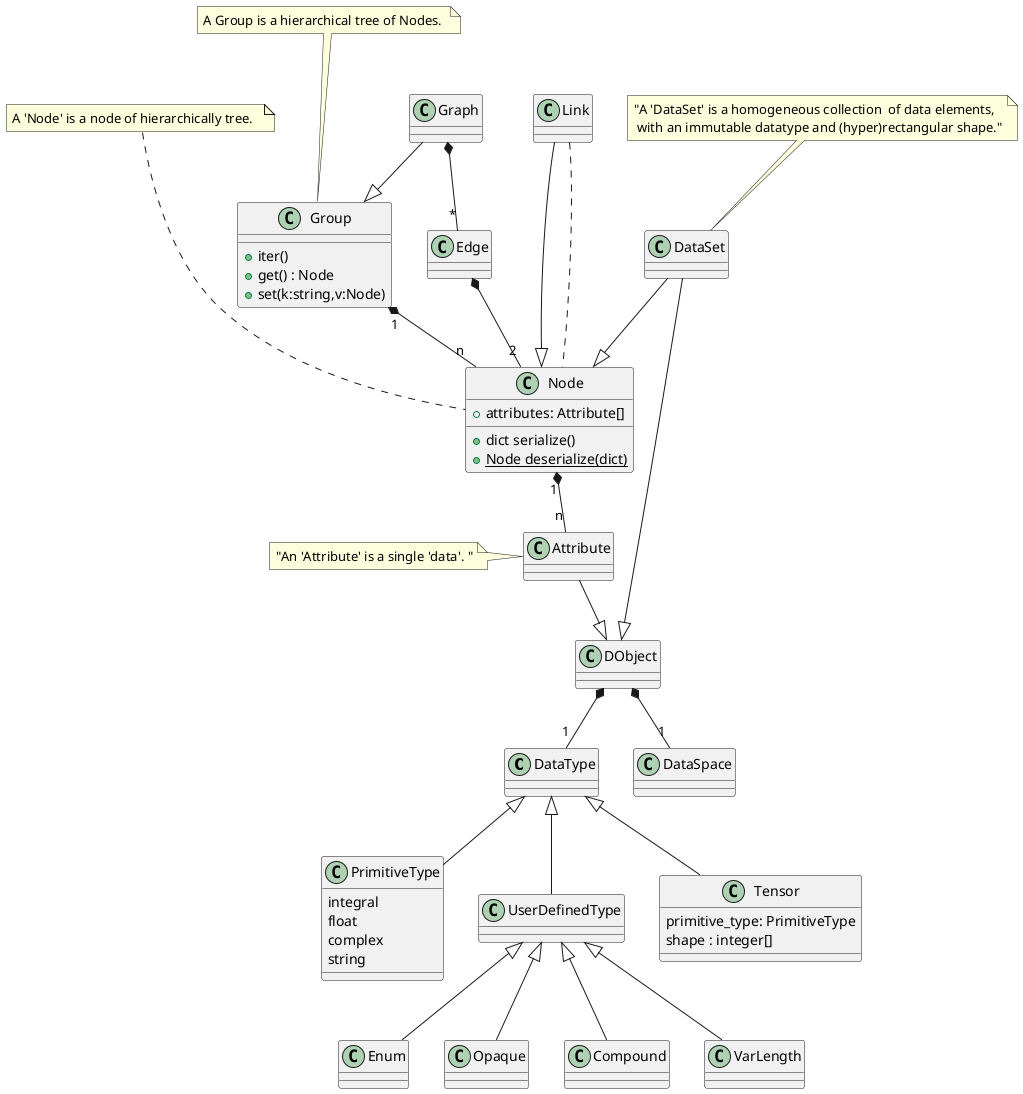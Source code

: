 @startuml SpDB



DataType <|-- PrimitiveType
DataType <|-- UserDefinedType
DataType <|-- Tensor

UserDefinedType <|-- Enum
UserDefinedType <|-- Opaque
UserDefinedType <|-- Compound
UserDefinedType <|-- VarLength



class PrimitiveType{
    integral
    float
    complex
    string
}

class Tensor{
    primitive_type: PrimitiveType
    shape : integer[]
}



class Node{
    + attributes: Attribute[]
    + dict serialize()
    + {static} Node deserialize(dict)
}

note "A 'Node' is a node of hierarchically tree.  " as NodeComment

NodeComment ... Node
Node "1" *-- "n" Attribute

class "Group"{
    +  iter()
    +  get() : Node
    +  set(k:string,v:Node)
}

note "A Group is a hierarchical tree of Nodes. "  as GroupComment

GroupComment ... Group

"Group"  "1" *-- "n" Node

class DataSpace{

}

class DObject{

}
' DObject  --|> numpy.ndarray
DObject *-- "1" DataType
DObject *-- "1" DataSpace

class Attribute{

}

note left of Attribute:  "An 'Attribute' is a single 'data'. "

Attribute --|> DObject

class DataSet{
}

note top of  DataSet:  "A 'DataSet' is a homogeneous collection  of data elements, \n with an immutable datatype and (hyper)rectangular shape."


DataSet  --|> DObject
DataSet  --|> Node

class Link{

}

Link --|> Node
Link ... Node

class Edge{

}

Edge   *-- "2" Node

class Graph{

}

Graph --|> Group


Graph *-- "*" Edge







@enduml